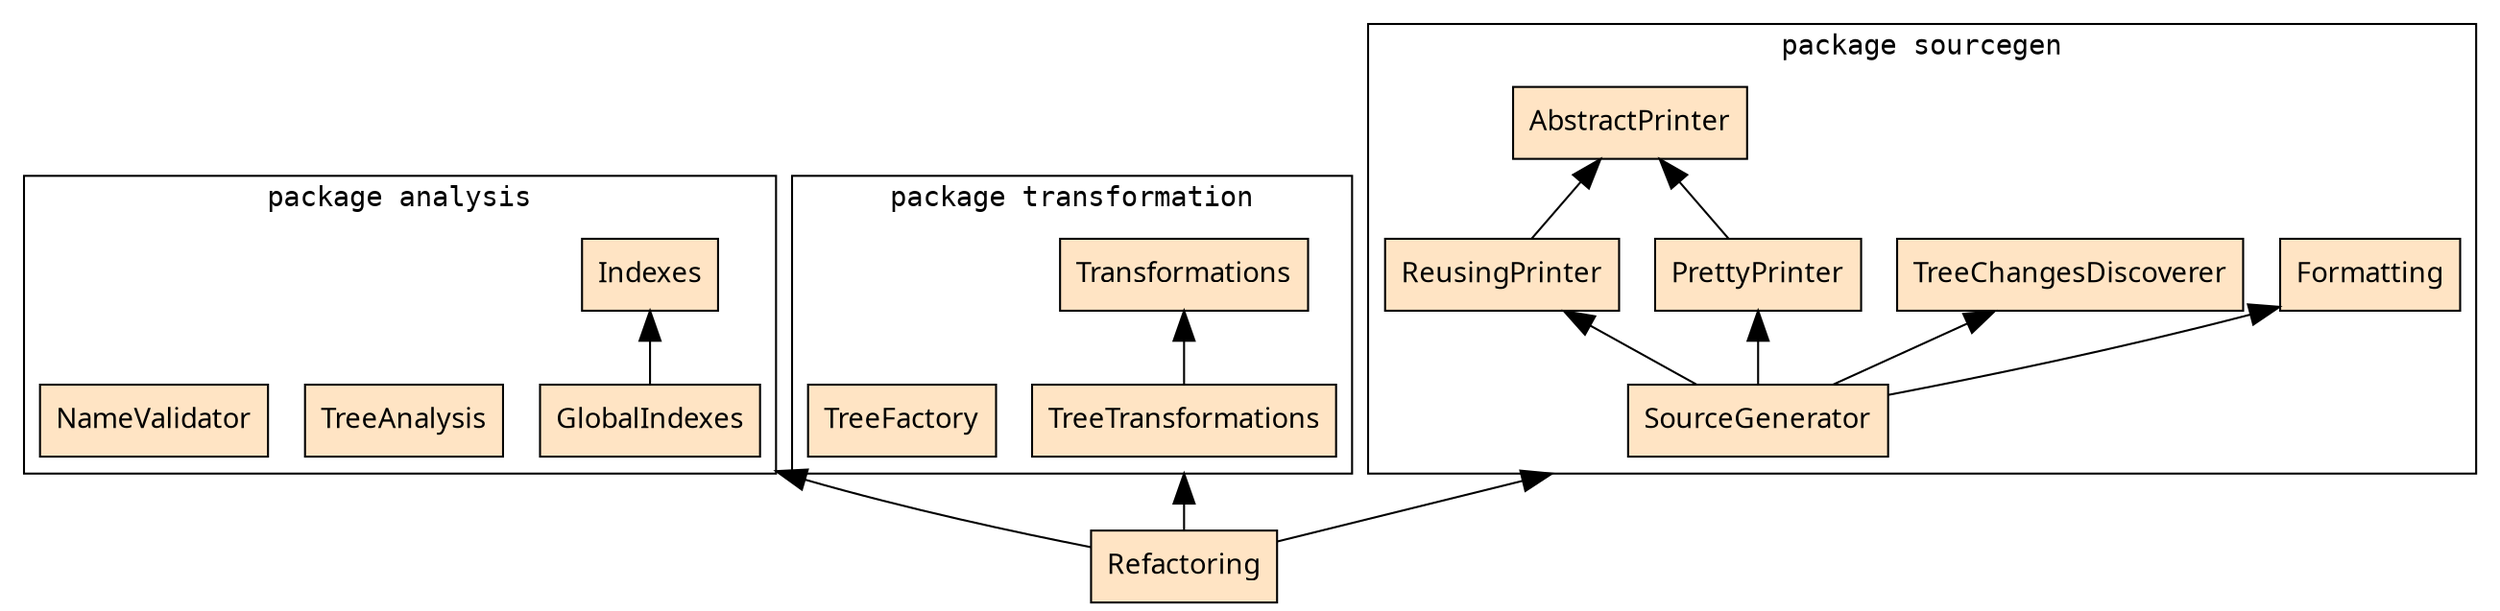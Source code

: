 digraph G {
  rankdir = BT
  compound=true
  fontname="Verdana"
  node[shape=record,fontname="Verdana",style=filled,fillcolor=bisque ]
  edge[fontname="Verdana", arrowhead=normal, arrowsize=1.5]

  subgraph cluster0 {
    GlobalIndexes -> Indexes
    TreeAnalysis
    NameValidator
    fontname="Courier"
    label="package analysis"
    labelloc="b"
  }

  subgraph cluster1 {
    TreeTransformations -> Transformations
    TreeFactory
    fontname="Courier"
    label="package transformation"
    labelloc="b"
  }

  subgraph cluster2 {
    SourceGenerator -> ReusingPrinter -> AbstractPrinter
    SourceGenerator -> PrettyPrinter -> AbstractPrinter
    SourceGenerator -> TreeChangesDiscoverer
    SourceGenerator -> Formatting
    fontname="Courier"
    label="package sourcegen"
    labelloc="b"
  }

  Refactoring -> SourceGenerator[lhead=cluster2]
  Refactoring -> TreeTransformations[lhead=cluster1]
  Refactoring -> GlobalIndexes[lhead=cluster0]
}
